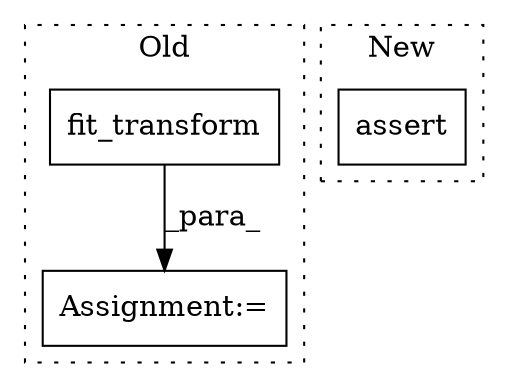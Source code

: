 digraph G {
subgraph cluster0 {
1 [label="fit_transform" a="32" s="17234,17250" l="14,1" shape="box"];
3 [label="Assignment:=" a="7" s="17195" l="1" shape="box"];
label = "Old";
style="dotted";
}
subgraph cluster1 {
2 [label="assert" a="6" s="17436" l="7" shape="box"];
label = "New";
style="dotted";
}
1 -> 3 [label="_para_"];
}